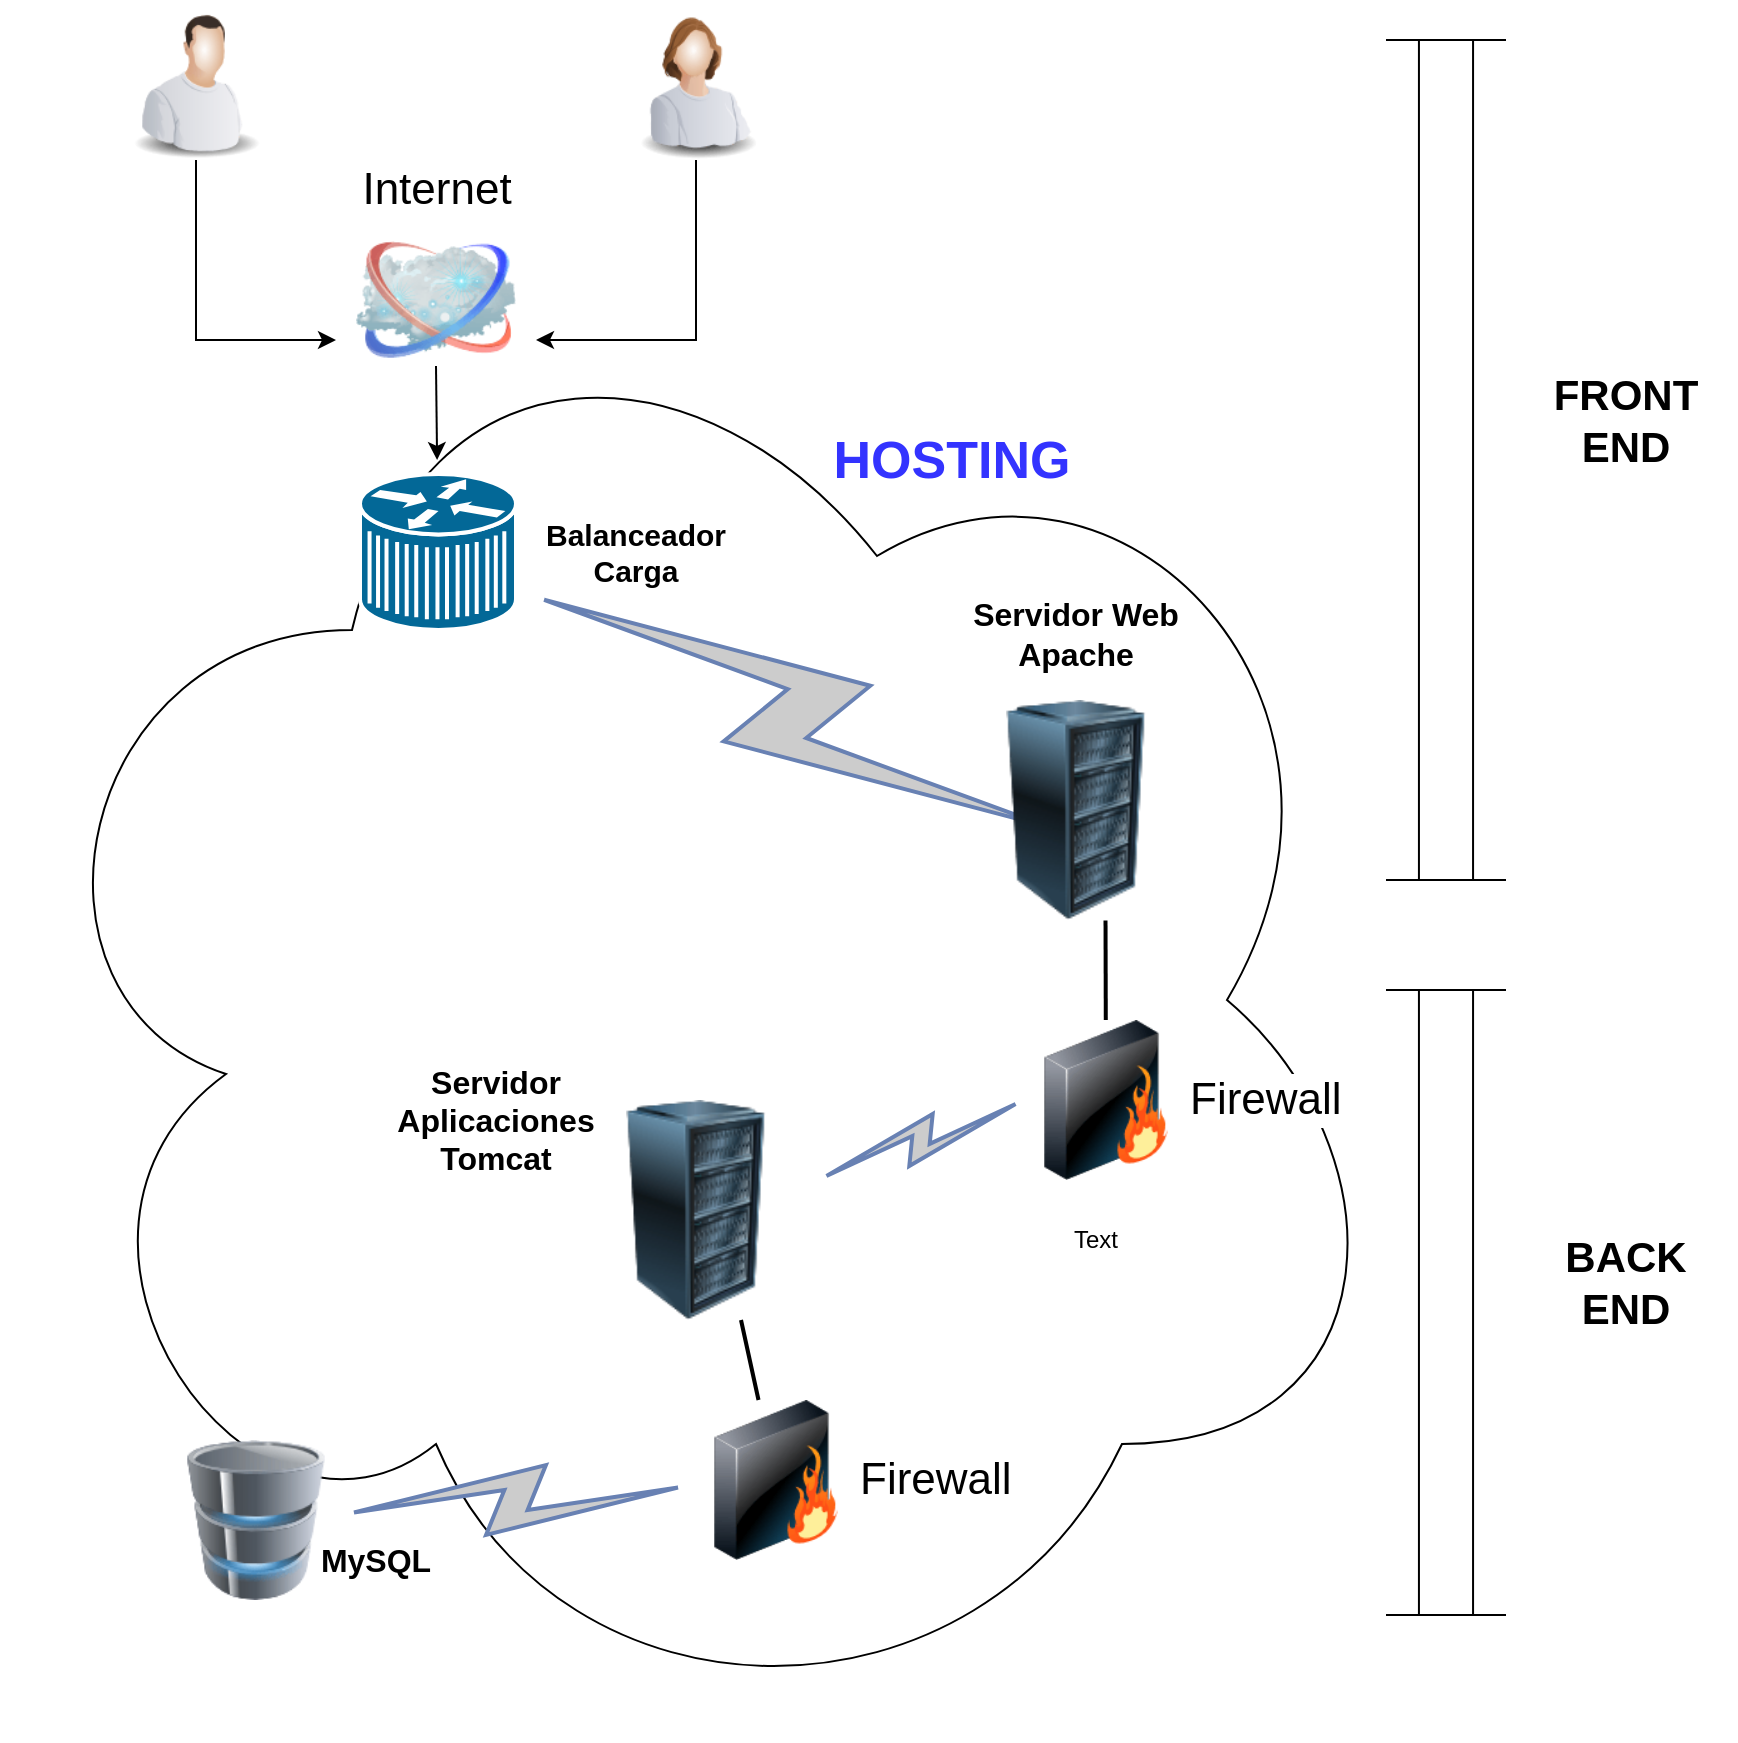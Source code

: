 <mxfile version="14.9.5" type="device"><diagram name="Page-1" id="55a83fd1-7818-8e21-69c5-c3457e3827bb"><mxGraphModel dx="2459" dy="692" grid="1" gridSize="10" guides="1" tooltips="1" connect="1" arrows="1" fold="1" page="1" pageScale="1" pageWidth="1100" pageHeight="850" background="none" math="0" shadow="0"><root><mxCell id="0"/><mxCell id="1" parent="0"/><mxCell id="pHn_Dtlj4UIy1fdi6LKM-15" value="" style="ellipse;shape=cloud;whiteSpace=wrap;html=1;fontSize=21;noLabel=1;fontColor=none;labelBackgroundColor=none;" vertex="1" parent="1"><mxGeometry x="-27" y="150" width="700" height="740" as="geometry"/></mxCell><mxCell id="69ecfefc5c41e42c-18" style="edgeStyle=none;rounded=0;html=1;labelBackgroundColor=none;endArrow=none;strokeWidth=2;fontFamily=Verdana;fontSize=22;exitX=0.664;exitY=1.002;exitDx=0;exitDy=0;exitPerimeter=0;" parent="1" target="69ecfefc5c41e42c-3" edge="1" source="Td0O_Wh1S3REuv7e2eYL-8"><mxGeometry relative="1" as="geometry"><mxPoint x="510" y="560" as="sourcePoint"/></mxGeometry></mxCell><mxCell id="69ecfefc5c41e42c-2" value="Internet" style="image;html=1;labelBackgroundColor=#ffffff;image=img/lib/clip_art/networking/Cloud_128x128.png;rounded=1;shadow=0;comic=0;strokeWidth=2;fontSize=22;labelPosition=center;verticalLabelPosition=top;align=center;verticalAlign=bottom;" parent="1" vertex="1"><mxGeometry x="150" y="130" width="80" height="80" as="geometry"/></mxCell><mxCell id="69ecfefc5c41e42c-3" value="Firewall" style="image;html=1;labelBackgroundColor=#ffffff;image=img/lib/clip_art/networking/Firewall_128x128.png;rounded=1;shadow=0;comic=0;strokeWidth=2;fontSize=22;labelPosition=right;verticalLabelPosition=middle;align=left;verticalAlign=middle;" parent="1" vertex="1"><mxGeometry x="485" y="530" width="80" height="80" as="geometry"/></mxCell><mxCell id="69ecfefc5c41e42c-12" value="" style="html=1;fillColor=#CCCCCC;strokeColor=#6881B3;gradientColor=none;gradientDirection=north;strokeWidth=2;shape=mxgraph.networks.comm_link_edge;html=1;labelBackgroundColor=none;endArrow=none;fontFamily=Verdana;fontSize=22;fontColor=#000000;fontStyle=1;entryX=0;entryY=0.5;entryDx=0;entryDy=0;" parent="1" edge="1" target="69ecfefc5c41e42c-3"><mxGeometry width="100" height="100" relative="1" as="geometry"><mxPoint x="380" y="610" as="sourcePoint"/><mxPoint x="517" y="679" as="targetPoint"/><Array as="points"><mxPoint x="440" y="650"/></Array></mxGeometry></mxCell><mxCell id="69ecfefc5c41e42c-17" value="" style="html=1;fillColor=#CCCCCC;strokeColor=#6881B3;gradientColor=none;gradientDirection=north;strokeWidth=2;shape=mxgraph.networks.comm_link_edge;html=1;labelBackgroundColor=none;endArrow=none;fontFamily=Verdana;fontSize=22;fontColor=#000000;" parent="1" edge="1" source="pHn_Dtlj4UIy1fdi6LKM-2"><mxGeometry width="100" height="100" relative="1" as="geometry"><mxPoint x="810" y="447.647" as="sourcePoint"/><mxPoint x="511" y="440" as="targetPoint"/></mxGeometry></mxCell><mxCell id="Td0O_Wh1S3REuv7e2eYL-3" style="edgeStyle=orthogonalEdgeStyle;rounded=0;orthogonalLoop=1;jettySize=auto;html=1;exitX=0.5;exitY=1;exitDx=0;exitDy=0;" parent="1" source="Td0O_Wh1S3REuv7e2eYL-1" edge="1"><mxGeometry relative="1" as="geometry"><mxPoint x="140" y="190" as="targetPoint"/><Array as="points"><mxPoint x="70" y="190"/></Array></mxGeometry></mxCell><mxCell id="Td0O_Wh1S3REuv7e2eYL-1" value="" style="image;html=1;image=img/lib/clip_art/people/Worker_Man_128x128.png" parent="1" vertex="1"><mxGeometry x="30" y="20" width="80" height="80" as="geometry"/></mxCell><mxCell id="Td0O_Wh1S3REuv7e2eYL-4" style="edgeStyle=orthogonalEdgeStyle;rounded=0;orthogonalLoop=1;jettySize=auto;html=1;exitX=0.5;exitY=1;exitDx=0;exitDy=0;" parent="1" source="Td0O_Wh1S3REuv7e2eYL-2" edge="1"><mxGeometry relative="1" as="geometry"><mxPoint x="240" y="190" as="targetPoint"/><Array as="points"><mxPoint x="320" y="190"/></Array></mxGeometry></mxCell><mxCell id="Td0O_Wh1S3REuv7e2eYL-2" value="" style="image;html=1;image=img/lib/clip_art/people/Worker_Woman_128x128.png" parent="1" vertex="1"><mxGeometry x="280" y="20" width="80" height="80" as="geometry"/></mxCell><mxCell id="Td0O_Wh1S3REuv7e2eYL-5" value="" style="image;html=1;image=img/lib/clip_art/computers/Database_128x128.png" parent="1" vertex="1"><mxGeometry x="60" y="740" width="80" height="80" as="geometry"/></mxCell><mxCell id="Td0O_Wh1S3REuv7e2eYL-7" value="&lt;font style=&quot;font-size: 16px&quot;&gt;&lt;b&gt;MySQL&lt;/b&gt;&lt;/font&gt;" style="text;html=1;strokeColor=none;fillColor=none;align=center;verticalAlign=middle;whiteSpace=wrap;rounded=0;" parent="1" vertex="1"><mxGeometry x="140" y="790" width="40" height="20" as="geometry"/></mxCell><mxCell id="Td0O_Wh1S3REuv7e2eYL-8" value="" style="image;html=1;image=img/lib/clip_art/computers/Server_Rack_128x128.png" parent="1" vertex="1"><mxGeometry x="465" y="370" width="90" height="110" as="geometry"/></mxCell><mxCell id="Td0O_Wh1S3REuv7e2eYL-10" value="&lt;font style=&quot;font-size: 16px&quot;&gt;&lt;b&gt;Servidor Web&lt;br&gt;Apache&lt;br&gt;&lt;/b&gt;&lt;/font&gt;" style="text;html=1;strokeColor=none;fillColor=none;align=center;verticalAlign=middle;whiteSpace=wrap;rounded=0;" parent="1" vertex="1"><mxGeometry x="455" y="257" width="110" height="160" as="geometry"/></mxCell><mxCell id="Td0O_Wh1S3REuv7e2eYL-11" value="" style="image;html=1;image=img/lib/clip_art/computers/Server_Rack_128x128.png" parent="1" vertex="1"><mxGeometry x="275" y="570" width="90" height="110" as="geometry"/></mxCell><mxCell id="Td0O_Wh1S3REuv7e2eYL-12" value="&lt;font style=&quot;font-size: 16px&quot;&gt;&lt;b&gt;Servidor Aplicaciones&lt;br&gt;Tomcat&lt;br&gt;&lt;/b&gt;&lt;/font&gt;" style="text;html=1;strokeColor=none;fillColor=none;align=center;verticalAlign=middle;whiteSpace=wrap;rounded=0;" parent="1" vertex="1"><mxGeometry x="165" y="570" width="110" height="20" as="geometry"/></mxCell><mxCell id="pHn_Dtlj4UIy1fdi6LKM-2" value="" style="shape=mxgraph.cisco.misc.7500ars_(7513);html=1;pointerEvents=1;dashed=0;fillColor=#036897;strokeColor=#ffffff;strokeWidth=2;verticalLabelPosition=bottom;verticalAlign=top;align=center;outlineConnect=0;" vertex="1" parent="1"><mxGeometry x="152" y="257" width="78" height="78" as="geometry"/></mxCell><mxCell id="pHn_Dtlj4UIy1fdi6LKM-3" value="&lt;b&gt;&lt;font style=&quot;font-size: 15px&quot;&gt;Balanceador Carga&lt;/font&gt;&lt;/b&gt;" style="text;html=1;strokeColor=none;fillColor=none;align=center;verticalAlign=middle;whiteSpace=wrap;rounded=0;" vertex="1" parent="1"><mxGeometry x="270" y="286" width="40" height="20" as="geometry"/></mxCell><mxCell id="pHn_Dtlj4UIy1fdi6LKM-5" value="" style="endArrow=classic;html=1;exitX=0.5;exitY=1;exitDx=0;exitDy=0;" edge="1" parent="1"><mxGeometry width="50" height="50" relative="1" as="geometry"><mxPoint x="190" y="203" as="sourcePoint"/><mxPoint x="190.547" y="250" as="targetPoint"/></mxGeometry></mxCell><mxCell id="pHn_Dtlj4UIy1fdi6LKM-6" style="edgeStyle=none;rounded=0;html=1;labelBackgroundColor=none;endArrow=none;strokeWidth=2;fontFamily=Verdana;fontSize=22;exitX=0.75;exitY=1;exitDx=0;exitDy=0;" edge="1" parent="1" target="pHn_Dtlj4UIy1fdi6LKM-7" source="Td0O_Wh1S3REuv7e2eYL-11"><mxGeometry relative="1" as="geometry"><mxPoint x="420" y="700" as="sourcePoint"/></mxGeometry></mxCell><mxCell id="pHn_Dtlj4UIy1fdi6LKM-7" value="Firewall" style="image;html=1;labelBackgroundColor=#ffffff;image=img/lib/clip_art/networking/Firewall_128x128.png;rounded=1;shadow=0;comic=0;strokeWidth=2;fontSize=22;labelPosition=right;verticalLabelPosition=middle;align=left;verticalAlign=middle;" vertex="1" parent="1"><mxGeometry x="320" y="720" width="80" height="80" as="geometry"/></mxCell><mxCell id="pHn_Dtlj4UIy1fdi6LKM-9" value="" style="html=1;fillColor=#CCCCCC;strokeColor=#6881B3;gradientColor=none;gradientDirection=north;strokeWidth=2;shape=mxgraph.networks.comm_link_edge;html=1;labelBackgroundColor=none;endArrow=none;fontFamily=Verdana;fontSize=22;fontColor=#000000;" edge="1" parent="1" source="Td0O_Wh1S3REuv7e2eYL-5" target="pHn_Dtlj4UIy1fdi6LKM-7"><mxGeometry width="100" height="100" relative="1" as="geometry"><mxPoint x="90" y="650" as="sourcePoint"/><mxPoint x="371" y="776.45" as="targetPoint"/></mxGeometry></mxCell><mxCell id="pHn_Dtlj4UIy1fdi6LKM-10" value="" style="shape=doubleArrow;whiteSpace=wrap;html=1;arrowWidth=0.451;arrowSize=0;rotation=90;" vertex="1" parent="1"><mxGeometry x="485" y="220" width="420" height="60" as="geometry"/></mxCell><mxCell id="pHn_Dtlj4UIy1fdi6LKM-11" value="" style="shape=doubleArrow;whiteSpace=wrap;html=1;arrowWidth=0.451;arrowSize=0;rotation=90;" vertex="1" parent="1"><mxGeometry x="538.75" y="641.25" width="312.5" height="60" as="geometry"/></mxCell><mxCell id="pHn_Dtlj4UIy1fdi6LKM-12" value="Text" style="text;html=1;strokeColor=none;fillColor=none;align=center;verticalAlign=middle;whiteSpace=wrap;rounded=0;" vertex="1" parent="1"><mxGeometry x="500" y="630" width="40" height="20" as="geometry"/></mxCell><mxCell id="pHn_Dtlj4UIy1fdi6LKM-13" value="FRONT END" style="text;html=1;strokeColor=none;fillColor=none;align=center;verticalAlign=middle;whiteSpace=wrap;rounded=0;fontStyle=1;fontSize=21;" vertex="1" parent="1"><mxGeometry x="730" y="190" width="110" height="80" as="geometry"/></mxCell><mxCell id="pHn_Dtlj4UIy1fdi6LKM-14" value="BACK&lt;br&gt;END" style="text;html=1;strokeColor=none;fillColor=none;align=center;verticalAlign=middle;whiteSpace=wrap;rounded=0;fontStyle=1;fontSize=21;" vertex="1" parent="1"><mxGeometry x="730" y="621.25" width="110" height="80" as="geometry"/></mxCell><mxCell id="pHn_Dtlj4UIy1fdi6LKM-16" value="&lt;b&gt;&lt;font color=&quot;#3333ff&quot; style=&quot;font-size: 26px&quot;&gt;HOSTING&lt;/font&gt;&lt;/b&gt;" style="text;html=1;strokeColor=none;fillColor=none;align=center;verticalAlign=middle;whiteSpace=wrap;rounded=0;labelBackgroundColor=none;fontSize=21;fontColor=none;" vertex="1" parent="1"><mxGeometry x="428" y="240" width="40" height="20" as="geometry"/></mxCell></root></mxGraphModel></diagram></mxfile>